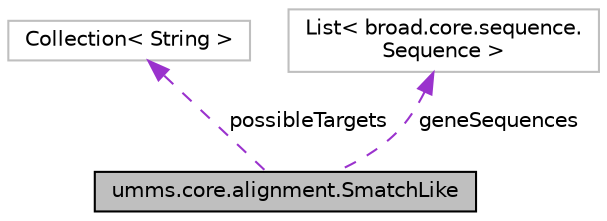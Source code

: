 digraph "umms.core.alignment.SmatchLike"
{
  edge [fontname="Helvetica",fontsize="10",labelfontname="Helvetica",labelfontsize="10"];
  node [fontname="Helvetica",fontsize="10",shape=record];
  Node1 [label="umms.core.alignment.SmatchLike",height=0.2,width=0.4,color="black", fillcolor="grey75", style="filled" fontcolor="black"];
  Node2 -> Node1 [dir="back",color="darkorchid3",fontsize="10",style="dashed",label=" possibleTargets" ,fontname="Helvetica"];
  Node2 [label="Collection\< String \>",height=0.2,width=0.4,color="grey75", fillcolor="white", style="filled"];
  Node3 -> Node1 [dir="back",color="darkorchid3",fontsize="10",style="dashed",label=" geneSequences" ,fontname="Helvetica"];
  Node3 [label="List\< broad.core.sequence.\lSequence \>",height=0.2,width=0.4,color="grey75", fillcolor="white", style="filled"];
}
